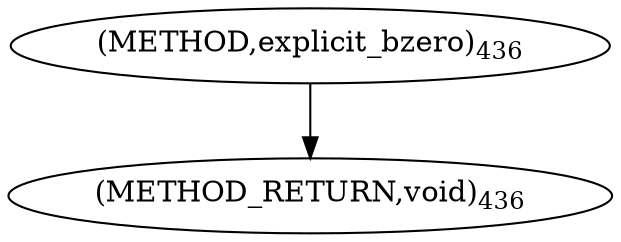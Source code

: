 digraph "explicit_bzero" {  
"98988" [label = <(METHOD,explicit_bzero)<SUB>436</SUB>> ]
"98991" [label = <(METHOD_RETURN,void)<SUB>436</SUB>> ]
  "98988" -> "98991" 
}
